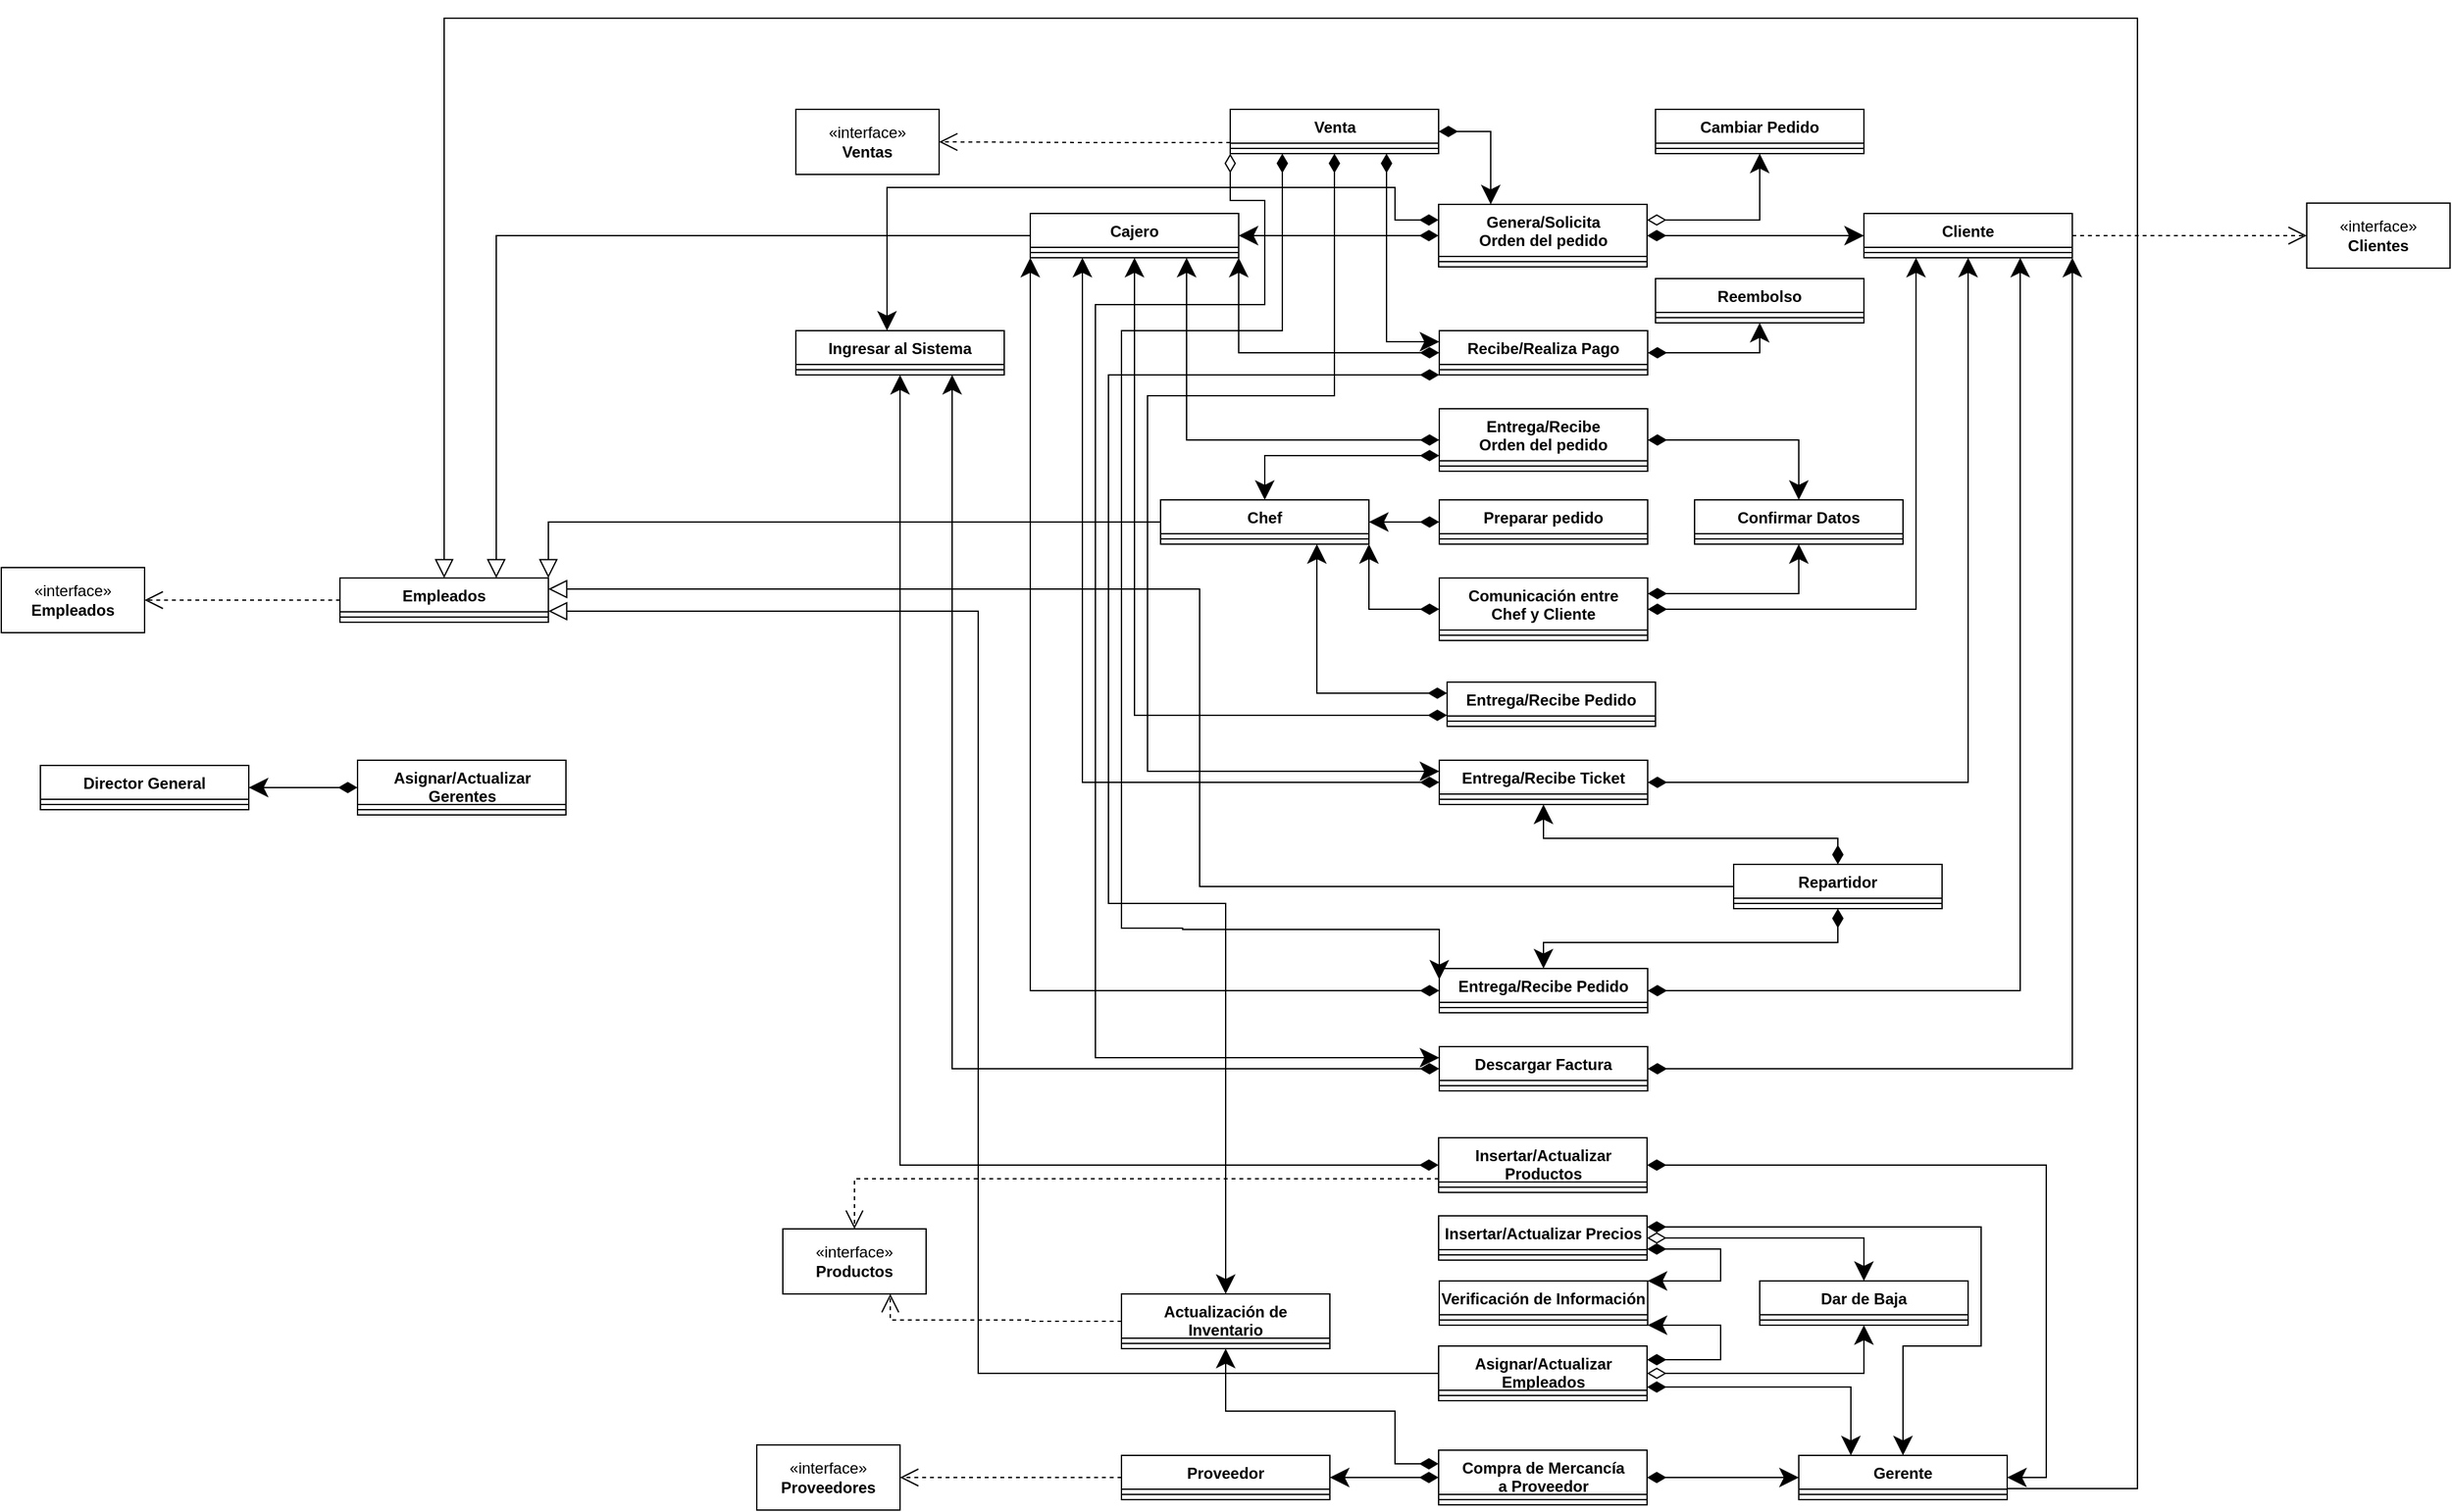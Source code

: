 <mxfile version="23.1.5" type="device">
  <diagram name="Página-1" id="PfWwZK9XXGAbCK31NurD">
    <mxGraphModel dx="2591" dy="2305" grid="1" gridSize="10" guides="1" tooltips="1" connect="1" arrows="1" fold="1" page="1" pageScale="1" pageWidth="827" pageHeight="1169" math="0" shadow="0">
      <root>
        <mxCell id="0" />
        <mxCell id="1" parent="0" />
        <mxCell id="RG0kYGxBwc-abc-6VBha-24" style="edgeStyle=orthogonalEdgeStyle;rounded=0;orthogonalLoop=1;jettySize=auto;html=1;exitX=0;exitY=0.5;exitDx=0;exitDy=0;entryX=0.75;entryY=0;entryDx=0;entryDy=0;endArrow=block;endFill=0;endSize=12;" parent="1" source="FRfssdo3dwxB3OvRQ1Hg-1" target="y7RJuOudr_c_py1oiqPL-2" edge="1">
          <mxGeometry relative="1" as="geometry">
            <mxPoint x="-340" y="360" as="targetPoint" />
            <Array as="points">
              <mxPoint x="-400" y="117" />
            </Array>
          </mxGeometry>
        </mxCell>
        <mxCell id="FRfssdo3dwxB3OvRQ1Hg-1" value="Cajero" style="swimlane;fontStyle=1;align=center;verticalAlign=top;childLayout=stackLayout;horizontal=1;startSize=26;horizontalStack=0;resizeParent=1;resizeParentMax=0;resizeLast=0;collapsible=1;marginBottom=0;whiteSpace=wrap;html=1;" parent="1" vertex="1">
          <mxGeometry x="10" y="100" width="160" height="34" as="geometry" />
        </mxCell>
        <mxCell id="FRfssdo3dwxB3OvRQ1Hg-3" value="" style="line;strokeWidth=1;fillColor=none;align=left;verticalAlign=middle;spacingTop=-1;spacingLeft=3;spacingRight=3;rotatable=0;labelPosition=right;points=[];portConstraint=eastwest;strokeColor=inherit;" parent="FRfssdo3dwxB3OvRQ1Hg-1" vertex="1">
          <mxGeometry y="26" width="160" height="8" as="geometry" />
        </mxCell>
        <mxCell id="RG0kYGxBwc-abc-6VBha-12" style="edgeStyle=orthogonalEdgeStyle;rounded=0;orthogonalLoop=1;jettySize=auto;html=1;exitX=1;exitY=0.5;exitDx=0;exitDy=0;entryX=0;entryY=0.5;entryDx=0;entryDy=0;dashed=1;endArrow=open;endFill=0;endSize=12;" parent="1" source="FRfssdo3dwxB3OvRQ1Hg-5" target="RG0kYGxBwc-abc-6VBha-5" edge="1">
          <mxGeometry relative="1" as="geometry" />
        </mxCell>
        <mxCell id="FRfssdo3dwxB3OvRQ1Hg-5" value="Cliente" style="swimlane;fontStyle=1;align=center;verticalAlign=top;childLayout=stackLayout;horizontal=1;startSize=26;horizontalStack=0;resizeParent=1;resizeParentMax=0;resizeLast=0;collapsible=1;marginBottom=0;whiteSpace=wrap;html=1;" parent="1" vertex="1">
          <mxGeometry x="650" y="100" width="160" height="34" as="geometry" />
        </mxCell>
        <mxCell id="FRfssdo3dwxB3OvRQ1Hg-6" value="" style="line;strokeWidth=1;fillColor=none;align=left;verticalAlign=middle;spacingTop=-1;spacingLeft=3;spacingRight=3;rotatable=0;labelPosition=right;points=[];portConstraint=eastwest;strokeColor=inherit;" parent="FRfssdo3dwxB3OvRQ1Hg-5" vertex="1">
          <mxGeometry y="26" width="160" height="8" as="geometry" />
        </mxCell>
        <mxCell id="FRfssdo3dwxB3OvRQ1Hg-15" style="edgeStyle=orthogonalEdgeStyle;rounded=0;orthogonalLoop=1;jettySize=auto;html=1;exitX=1;exitY=0.5;exitDx=0;exitDy=0;entryX=0;entryY=0.5;entryDx=0;entryDy=0;startArrow=diamondThin;startFill=1;targetPerimeterSpacing=4;sourcePerimeterSpacing=4;endSize=12;startSize=12;" parent="1" source="FRfssdo3dwxB3OvRQ1Hg-7" target="FRfssdo3dwxB3OvRQ1Hg-5" edge="1">
          <mxGeometry relative="1" as="geometry" />
        </mxCell>
        <mxCell id="FRfssdo3dwxB3OvRQ1Hg-16" style="edgeStyle=orthogonalEdgeStyle;rounded=0;orthogonalLoop=1;jettySize=auto;html=1;exitX=0;exitY=0.5;exitDx=0;exitDy=0;entryX=1;entryY=0.5;entryDx=0;entryDy=0;startArrow=diamondThin;startFill=1;endSize=12;startSize=12;" parent="1" source="FRfssdo3dwxB3OvRQ1Hg-7" target="FRfssdo3dwxB3OvRQ1Hg-1" edge="1">
          <mxGeometry relative="1" as="geometry" />
        </mxCell>
        <mxCell id="FRfssdo3dwxB3OvRQ1Hg-22" style="edgeStyle=orthogonalEdgeStyle;rounded=0;orthogonalLoop=1;jettySize=auto;html=1;exitX=1;exitY=0.25;exitDx=0;exitDy=0;entryX=0.5;entryY=1;entryDx=0;entryDy=0;startArrow=diamondThin;startFill=0;endSize=12;startSize=12;targetPerimeterSpacing=4;sourcePerimeterSpacing=4;" parent="1" source="FRfssdo3dwxB3OvRQ1Hg-7" target="FRfssdo3dwxB3OvRQ1Hg-20" edge="1">
          <mxGeometry relative="1" as="geometry" />
        </mxCell>
        <mxCell id="FRfssdo3dwxB3OvRQ1Hg-30" style="edgeStyle=orthogonalEdgeStyle;rounded=0;orthogonalLoop=1;jettySize=auto;html=1;exitX=0;exitY=0.25;exitDx=0;exitDy=0;entryX=0.5;entryY=0;entryDx=0;entryDy=0;startArrow=diamondThin;startFill=1;endSize=12;startSize=12;" parent="1" source="FRfssdo3dwxB3OvRQ1Hg-7" edge="1">
          <mxGeometry relative="1" as="geometry">
            <mxPoint x="-100" y="190" as="targetPoint" />
            <Array as="points">
              <mxPoint x="290" y="105" />
              <mxPoint x="290" y="80" />
              <mxPoint x="-100" y="80" />
            </Array>
          </mxGeometry>
        </mxCell>
        <mxCell id="FRfssdo3dwxB3OvRQ1Hg-7" value="Genera/Solicita&lt;br&gt;Orden del pedido" style="swimlane;fontStyle=1;align=center;verticalAlign=top;childLayout=stackLayout;horizontal=1;startSize=40;horizontalStack=0;resizeParent=1;resizeParentMax=0;resizeLast=0;collapsible=1;marginBottom=0;whiteSpace=wrap;html=1;" parent="1" vertex="1">
          <mxGeometry x="323.5" y="93" width="160" height="48" as="geometry" />
        </mxCell>
        <mxCell id="FRfssdo3dwxB3OvRQ1Hg-9" value="" style="line;strokeWidth=1;fillColor=none;align=left;verticalAlign=middle;spacingTop=-1;spacingLeft=3;spacingRight=3;rotatable=0;labelPosition=right;points=[];portConstraint=eastwest;strokeColor=inherit;" parent="FRfssdo3dwxB3OvRQ1Hg-7" vertex="1">
          <mxGeometry y="40" width="160" height="8" as="geometry" />
        </mxCell>
        <mxCell id="FRfssdo3dwxB3OvRQ1Hg-11" value="Ingresar al Sistema" style="swimlane;fontStyle=1;align=center;verticalAlign=top;childLayout=stackLayout;horizontal=1;startSize=26;horizontalStack=0;resizeParent=1;resizeParentMax=0;resizeLast=0;collapsible=1;marginBottom=0;whiteSpace=wrap;html=1;" parent="1" vertex="1">
          <mxGeometry x="-170" y="190" width="160" height="34" as="geometry" />
        </mxCell>
        <mxCell id="FRfssdo3dwxB3OvRQ1Hg-13" value="" style="line;strokeWidth=1;fillColor=none;align=left;verticalAlign=middle;spacingTop=-1;spacingLeft=3;spacingRight=3;rotatable=0;labelPosition=right;points=[];portConstraint=eastwest;strokeColor=inherit;" parent="FRfssdo3dwxB3OvRQ1Hg-11" vertex="1">
          <mxGeometry y="26" width="160" height="8" as="geometry" />
        </mxCell>
        <mxCell id="FRfssdo3dwxB3OvRQ1Hg-20" value="Cambiar Pedido" style="swimlane;fontStyle=1;align=center;verticalAlign=top;childLayout=stackLayout;horizontal=1;startSize=26;horizontalStack=0;resizeParent=1;resizeParentMax=0;resizeLast=0;collapsible=1;marginBottom=0;whiteSpace=wrap;html=1;" parent="1" vertex="1">
          <mxGeometry x="490" y="20" width="160" height="34" as="geometry" />
        </mxCell>
        <mxCell id="FRfssdo3dwxB3OvRQ1Hg-21" value="" style="line;strokeWidth=1;fillColor=none;align=left;verticalAlign=middle;spacingTop=-1;spacingLeft=3;spacingRight=3;rotatable=0;labelPosition=right;points=[];portConstraint=eastwest;strokeColor=inherit;" parent="FRfssdo3dwxB3OvRQ1Hg-20" vertex="1">
          <mxGeometry y="26" width="160" height="8" as="geometry" />
        </mxCell>
        <mxCell id="FRfssdo3dwxB3OvRQ1Hg-28" style="edgeStyle=orthogonalEdgeStyle;rounded=0;orthogonalLoop=1;jettySize=auto;html=1;exitX=1;exitY=0.5;exitDx=0;exitDy=0;entryX=0.5;entryY=1;entryDx=0;entryDy=0;startArrow=diamondThin;startFill=1;endSize=12;startSize=12;" parent="1" source="FRfssdo3dwxB3OvRQ1Hg-23" target="FRfssdo3dwxB3OvRQ1Hg-26" edge="1">
          <mxGeometry relative="1" as="geometry">
            <Array as="points">
              <mxPoint x="570" y="207" />
            </Array>
          </mxGeometry>
        </mxCell>
        <mxCell id="FRfssdo3dwxB3OvRQ1Hg-31" style="edgeStyle=orthogonalEdgeStyle;rounded=0;orthogonalLoop=1;jettySize=auto;html=1;exitX=0;exitY=0.5;exitDx=0;exitDy=0;entryX=1;entryY=1;entryDx=0;entryDy=0;startArrow=diamondThin;startFill=1;endSize=12;startSize=12;" parent="1" source="FRfssdo3dwxB3OvRQ1Hg-23" target="FRfssdo3dwxB3OvRQ1Hg-1" edge="1">
          <mxGeometry relative="1" as="geometry" />
        </mxCell>
        <mxCell id="FRfssdo3dwxB3OvRQ1Hg-117" style="edgeStyle=orthogonalEdgeStyle;rounded=0;orthogonalLoop=1;jettySize=auto;html=1;exitX=0;exitY=1;exitDx=0;exitDy=0;entryX=0.5;entryY=0;entryDx=0;entryDy=0;startArrow=diamondThin;startFill=1;endSize=12;startSize=12;" parent="1" source="FRfssdo3dwxB3OvRQ1Hg-23" target="FRfssdo3dwxB3OvRQ1Hg-114" edge="1">
          <mxGeometry relative="1" as="geometry">
            <Array as="points">
              <mxPoint x="70" y="224" />
              <mxPoint x="70" y="630" />
              <mxPoint x="160" y="630" />
            </Array>
          </mxGeometry>
        </mxCell>
        <mxCell id="FRfssdo3dwxB3OvRQ1Hg-23" value="Recibe/Realiza Pago" style="swimlane;fontStyle=1;align=center;verticalAlign=top;childLayout=stackLayout;horizontal=1;startSize=26;horizontalStack=0;resizeParent=1;resizeParentMax=0;resizeLast=0;collapsible=1;marginBottom=0;whiteSpace=wrap;html=1;" parent="1" vertex="1">
          <mxGeometry x="324" y="190" width="160" height="34" as="geometry" />
        </mxCell>
        <mxCell id="FRfssdo3dwxB3OvRQ1Hg-24" value="" style="line;strokeWidth=1;fillColor=none;align=left;verticalAlign=middle;spacingTop=-1;spacingLeft=3;spacingRight=3;rotatable=0;labelPosition=right;points=[];portConstraint=eastwest;strokeColor=inherit;" parent="FRfssdo3dwxB3OvRQ1Hg-23" vertex="1">
          <mxGeometry y="26" width="160" height="8" as="geometry" />
        </mxCell>
        <mxCell id="FRfssdo3dwxB3OvRQ1Hg-26" value="Reembolso" style="swimlane;fontStyle=1;align=center;verticalAlign=top;childLayout=stackLayout;horizontal=1;startSize=26;horizontalStack=0;resizeParent=1;resizeParentMax=0;resizeLast=0;collapsible=1;marginBottom=0;whiteSpace=wrap;html=1;" parent="1" vertex="1">
          <mxGeometry x="490" y="150" width="160" height="34" as="geometry" />
        </mxCell>
        <mxCell id="FRfssdo3dwxB3OvRQ1Hg-27" value="" style="line;strokeWidth=1;fillColor=none;align=left;verticalAlign=middle;spacingTop=-1;spacingLeft=3;spacingRight=3;rotatable=0;labelPosition=right;points=[];portConstraint=eastwest;strokeColor=inherit;" parent="FRfssdo3dwxB3OvRQ1Hg-26" vertex="1">
          <mxGeometry y="26" width="160" height="8" as="geometry" />
        </mxCell>
        <mxCell id="FRfssdo3dwxB3OvRQ1Hg-35" style="edgeStyle=orthogonalEdgeStyle;rounded=0;orthogonalLoop=1;jettySize=auto;html=1;exitX=0;exitY=0.5;exitDx=0;exitDy=0;entryX=0.25;entryY=1;entryDx=0;entryDy=0;startArrow=diamondThin;startFill=1;endSize=12;startSize=12;" parent="1" source="FRfssdo3dwxB3OvRQ1Hg-32" target="FRfssdo3dwxB3OvRQ1Hg-1" edge="1">
          <mxGeometry relative="1" as="geometry" />
        </mxCell>
        <mxCell id="FRfssdo3dwxB3OvRQ1Hg-36" style="edgeStyle=orthogonalEdgeStyle;rounded=0;orthogonalLoop=1;jettySize=auto;html=1;exitX=1;exitY=0.5;exitDx=0;exitDy=0;startArrow=diamondThin;startFill=1;endSize=12;startSize=12;entryX=0.5;entryY=1;entryDx=0;entryDy=0;" parent="1" source="FRfssdo3dwxB3OvRQ1Hg-32" target="FRfssdo3dwxB3OvRQ1Hg-5" edge="1">
          <mxGeometry relative="1" as="geometry">
            <mxPoint x="730" y="190" as="targetPoint" />
            <Array as="points">
              <mxPoint x="730" y="537" />
            </Array>
          </mxGeometry>
        </mxCell>
        <mxCell id="FRfssdo3dwxB3OvRQ1Hg-32" value="Entrega/Recibe Ticket" style="swimlane;fontStyle=1;align=center;verticalAlign=top;childLayout=stackLayout;horizontal=1;startSize=26;horizontalStack=0;resizeParent=1;resizeParentMax=0;resizeLast=0;collapsible=1;marginBottom=0;whiteSpace=wrap;html=1;" parent="1" vertex="1">
          <mxGeometry x="324" y="520" width="160" height="34" as="geometry" />
        </mxCell>
        <mxCell id="FRfssdo3dwxB3OvRQ1Hg-33" value="" style="line;strokeWidth=1;fillColor=none;align=left;verticalAlign=middle;spacingTop=-1;spacingLeft=3;spacingRight=3;rotatable=0;labelPosition=right;points=[];portConstraint=eastwest;strokeColor=inherit;" parent="FRfssdo3dwxB3OvRQ1Hg-32" vertex="1">
          <mxGeometry y="26" width="160" height="8" as="geometry" />
        </mxCell>
        <mxCell id="FRfssdo3dwxB3OvRQ1Hg-67" style="edgeStyle=orthogonalEdgeStyle;rounded=0;orthogonalLoop=1;jettySize=auto;html=1;exitX=0.5;exitY=0;exitDx=0;exitDy=0;entryX=0.5;entryY=1;entryDx=0;entryDy=0;startArrow=diamondThin;startFill=1;endSize=12;startSize=12;" parent="1" source="FRfssdo3dwxB3OvRQ1Hg-37" target="FRfssdo3dwxB3OvRQ1Hg-32" edge="1">
          <mxGeometry relative="1" as="geometry">
            <Array as="points">
              <mxPoint x="630" y="580" />
              <mxPoint x="404" y="580" />
            </Array>
          </mxGeometry>
        </mxCell>
        <mxCell id="FRfssdo3dwxB3OvRQ1Hg-68" style="edgeStyle=orthogonalEdgeStyle;rounded=0;orthogonalLoop=1;jettySize=auto;html=1;exitX=0.5;exitY=1;exitDx=0;exitDy=0;entryX=0.5;entryY=0;entryDx=0;entryDy=0;startArrow=diamondThin;startFill=1;endSize=12;startSize=12;" parent="1" source="FRfssdo3dwxB3OvRQ1Hg-37" target="FRfssdo3dwxB3OvRQ1Hg-42" edge="1">
          <mxGeometry relative="1" as="geometry">
            <Array as="points">
              <mxPoint x="630" y="660" />
              <mxPoint x="404" y="660" />
            </Array>
          </mxGeometry>
        </mxCell>
        <mxCell id="RG0kYGxBwc-abc-6VBha-29" style="edgeStyle=orthogonalEdgeStyle;rounded=0;orthogonalLoop=1;jettySize=auto;html=1;exitX=0;exitY=0.5;exitDx=0;exitDy=0;entryX=1;entryY=0.25;entryDx=0;entryDy=0;endArrow=block;endFill=0;endSize=12;" parent="1" source="FRfssdo3dwxB3OvRQ1Hg-37" target="y7RJuOudr_c_py1oiqPL-2" edge="1">
          <mxGeometry relative="1" as="geometry">
            <Array as="points">
              <mxPoint x="140" y="617" />
              <mxPoint x="140" y="389" />
            </Array>
            <mxPoint x="-340" y="385" as="targetPoint" />
          </mxGeometry>
        </mxCell>
        <mxCell id="FRfssdo3dwxB3OvRQ1Hg-37" value="Repartidor" style="swimlane;fontStyle=1;align=center;verticalAlign=top;childLayout=stackLayout;horizontal=1;startSize=26;horizontalStack=0;resizeParent=1;resizeParentMax=0;resizeLast=0;collapsible=1;marginBottom=0;whiteSpace=wrap;html=1;" parent="1" vertex="1">
          <mxGeometry x="550" y="600" width="160" height="34" as="geometry" />
        </mxCell>
        <mxCell id="FRfssdo3dwxB3OvRQ1Hg-38" value="" style="line;strokeWidth=1;fillColor=none;align=left;verticalAlign=middle;spacingTop=-1;spacingLeft=3;spacingRight=3;rotatable=0;labelPosition=right;points=[];portConstraint=eastwest;strokeColor=inherit;" parent="FRfssdo3dwxB3OvRQ1Hg-37" vertex="1">
          <mxGeometry y="26" width="160" height="8" as="geometry" />
        </mxCell>
        <mxCell id="FRfssdo3dwxB3OvRQ1Hg-66" style="edgeStyle=orthogonalEdgeStyle;rounded=0;orthogonalLoop=1;jettySize=auto;html=1;exitX=0;exitY=0.5;exitDx=0;exitDy=0;entryX=0;entryY=1;entryDx=0;entryDy=0;startArrow=diamondThin;startFill=1;endSize=12;startSize=12;" parent="1" source="FRfssdo3dwxB3OvRQ1Hg-42" target="FRfssdo3dwxB3OvRQ1Hg-1" edge="1">
          <mxGeometry relative="1" as="geometry" />
        </mxCell>
        <mxCell id="FRfssdo3dwxB3OvRQ1Hg-69" style="edgeStyle=orthogonalEdgeStyle;rounded=0;orthogonalLoop=1;jettySize=auto;html=1;exitX=1;exitY=0.5;exitDx=0;exitDy=0;entryX=0.75;entryY=1;entryDx=0;entryDy=0;startArrow=diamondThin;startFill=1;endSize=12;startSize=12;" parent="1" source="FRfssdo3dwxB3OvRQ1Hg-42" target="FRfssdo3dwxB3OvRQ1Hg-5" edge="1">
          <mxGeometry relative="1" as="geometry" />
        </mxCell>
        <mxCell id="FRfssdo3dwxB3OvRQ1Hg-42" value="Entrega/Recibe Pedido" style="swimlane;fontStyle=1;align=center;verticalAlign=top;childLayout=stackLayout;horizontal=1;startSize=26;horizontalStack=0;resizeParent=1;resizeParentMax=0;resizeLast=0;collapsible=1;marginBottom=0;whiteSpace=wrap;html=1;" parent="1" vertex="1">
          <mxGeometry x="324" y="680" width="160" height="34" as="geometry" />
        </mxCell>
        <mxCell id="FRfssdo3dwxB3OvRQ1Hg-43" value="" style="line;strokeWidth=1;fillColor=none;align=left;verticalAlign=middle;spacingTop=-1;spacingLeft=3;spacingRight=3;rotatable=0;labelPosition=right;points=[];portConstraint=eastwest;strokeColor=inherit;" parent="FRfssdo3dwxB3OvRQ1Hg-42" vertex="1">
          <mxGeometry y="26" width="160" height="8" as="geometry" />
        </mxCell>
        <mxCell id="FRfssdo3dwxB3OvRQ1Hg-46" style="edgeStyle=orthogonalEdgeStyle;rounded=0;orthogonalLoop=1;jettySize=auto;html=1;exitX=0;exitY=0.5;exitDx=0;exitDy=0;entryX=0.75;entryY=1;entryDx=0;entryDy=0;endSize=12;startSize=12;startArrow=diamondThin;startFill=1;" parent="1" source="FRfssdo3dwxB3OvRQ1Hg-44" target="FRfssdo3dwxB3OvRQ1Hg-1" edge="1">
          <mxGeometry relative="1" as="geometry" />
        </mxCell>
        <mxCell id="FRfssdo3dwxB3OvRQ1Hg-49" style="edgeStyle=orthogonalEdgeStyle;rounded=0;orthogonalLoop=1;jettySize=auto;html=1;exitX=0;exitY=0.75;exitDx=0;exitDy=0;entryX=0.5;entryY=0;entryDx=0;entryDy=0;startArrow=diamondThin;startFill=1;endSize=12;startSize=12;" parent="1" source="FRfssdo3dwxB3OvRQ1Hg-44" target="FRfssdo3dwxB3OvRQ1Hg-47" edge="1">
          <mxGeometry relative="1" as="geometry">
            <Array as="points">
              <mxPoint x="190" y="286" />
            </Array>
          </mxGeometry>
        </mxCell>
        <mxCell id="FRfssdo3dwxB3OvRQ1Hg-61" style="edgeStyle=orthogonalEdgeStyle;rounded=0;orthogonalLoop=1;jettySize=auto;html=1;exitX=1;exitY=0.5;exitDx=0;exitDy=0;entryX=0.5;entryY=0;entryDx=0;entryDy=0;startArrow=diamondThin;startFill=1;endSize=12;startSize=12;" parent="1" source="FRfssdo3dwxB3OvRQ1Hg-44" target="FRfssdo3dwxB3OvRQ1Hg-58" edge="1">
          <mxGeometry relative="1" as="geometry" />
        </mxCell>
        <mxCell id="FRfssdo3dwxB3OvRQ1Hg-44" value="Entrega/Recibe&lt;br&gt;Orden del pedido" style="swimlane;fontStyle=1;align=center;verticalAlign=top;childLayout=stackLayout;horizontal=1;startSize=40;horizontalStack=0;resizeParent=1;resizeParentMax=0;resizeLast=0;collapsible=1;marginBottom=0;whiteSpace=wrap;html=1;" parent="1" vertex="1">
          <mxGeometry x="324" y="250" width="160" height="48" as="geometry" />
        </mxCell>
        <mxCell id="FRfssdo3dwxB3OvRQ1Hg-45" value="" style="line;strokeWidth=1;fillColor=none;align=left;verticalAlign=middle;spacingTop=-1;spacingLeft=3;spacingRight=3;rotatable=0;labelPosition=right;points=[];portConstraint=eastwest;strokeColor=inherit;" parent="FRfssdo3dwxB3OvRQ1Hg-44" vertex="1">
          <mxGeometry y="40" width="160" height="8" as="geometry" />
        </mxCell>
        <mxCell id="RG0kYGxBwc-abc-6VBha-28" style="edgeStyle=orthogonalEdgeStyle;rounded=0;orthogonalLoop=1;jettySize=auto;html=1;exitX=0;exitY=0.5;exitDx=0;exitDy=0;entryX=1;entryY=0;entryDx=0;entryDy=0;endSize=12;endArrow=block;endFill=0;" parent="1" source="FRfssdo3dwxB3OvRQ1Hg-47" target="y7RJuOudr_c_py1oiqPL-2" edge="1">
          <mxGeometry relative="1" as="geometry">
            <mxPoint x="-340" y="372.5" as="targetPoint" />
          </mxGeometry>
        </mxCell>
        <mxCell id="FRfssdo3dwxB3OvRQ1Hg-47" value="Chef" style="swimlane;fontStyle=1;align=center;verticalAlign=top;childLayout=stackLayout;horizontal=1;startSize=26;horizontalStack=0;resizeParent=1;resizeParentMax=0;resizeLast=0;collapsible=1;marginBottom=0;whiteSpace=wrap;html=1;" parent="1" vertex="1">
          <mxGeometry x="110" y="320" width="160" height="34" as="geometry" />
        </mxCell>
        <mxCell id="FRfssdo3dwxB3OvRQ1Hg-48" value="" style="line;strokeWidth=1;fillColor=none;align=left;verticalAlign=middle;spacingTop=-1;spacingLeft=3;spacingRight=3;rotatable=0;labelPosition=right;points=[];portConstraint=eastwest;strokeColor=inherit;" parent="FRfssdo3dwxB3OvRQ1Hg-47" vertex="1">
          <mxGeometry y="26" width="160" height="8" as="geometry" />
        </mxCell>
        <mxCell id="FRfssdo3dwxB3OvRQ1Hg-53" style="edgeStyle=orthogonalEdgeStyle;rounded=0;orthogonalLoop=1;jettySize=auto;html=1;exitX=0;exitY=0.5;exitDx=0;exitDy=0;entryX=1;entryY=0.5;entryDx=0;entryDy=0;startArrow=diamondThin;startFill=1;endSize=12;startSize=12;" parent="1" source="FRfssdo3dwxB3OvRQ1Hg-50" target="FRfssdo3dwxB3OvRQ1Hg-47" edge="1">
          <mxGeometry relative="1" as="geometry" />
        </mxCell>
        <mxCell id="FRfssdo3dwxB3OvRQ1Hg-50" value="Preparar pedido" style="swimlane;fontStyle=1;align=center;verticalAlign=top;childLayout=stackLayout;horizontal=1;startSize=26;horizontalStack=0;resizeParent=1;resizeParentMax=0;resizeLast=0;collapsible=1;marginBottom=0;whiteSpace=wrap;html=1;" parent="1" vertex="1">
          <mxGeometry x="324" y="320" width="160" height="34" as="geometry" />
        </mxCell>
        <mxCell id="FRfssdo3dwxB3OvRQ1Hg-51" value="" style="line;strokeWidth=1;fillColor=none;align=left;verticalAlign=middle;spacingTop=-1;spacingLeft=3;spacingRight=3;rotatable=0;labelPosition=right;points=[];portConstraint=eastwest;strokeColor=inherit;" parent="FRfssdo3dwxB3OvRQ1Hg-50" vertex="1">
          <mxGeometry y="26" width="160" height="8" as="geometry" />
        </mxCell>
        <mxCell id="FRfssdo3dwxB3OvRQ1Hg-56" style="edgeStyle=orthogonalEdgeStyle;rounded=0;orthogonalLoop=1;jettySize=auto;html=1;exitX=0;exitY=0.5;exitDx=0;exitDy=0;entryX=1;entryY=1;entryDx=0;entryDy=0;endSize=12;startSize=12;startArrow=diamondThin;startFill=1;" parent="1" source="FRfssdo3dwxB3OvRQ1Hg-54" target="FRfssdo3dwxB3OvRQ1Hg-47" edge="1">
          <mxGeometry relative="1" as="geometry" />
        </mxCell>
        <mxCell id="FRfssdo3dwxB3OvRQ1Hg-57" style="edgeStyle=orthogonalEdgeStyle;rounded=0;orthogonalLoop=1;jettySize=auto;html=1;exitX=1;exitY=0.5;exitDx=0;exitDy=0;entryX=0.25;entryY=1;entryDx=0;entryDy=0;endSize=12;startSize=12;startArrow=diamondThin;startFill=1;" parent="1" source="FRfssdo3dwxB3OvRQ1Hg-54" target="FRfssdo3dwxB3OvRQ1Hg-5" edge="1">
          <mxGeometry relative="1" as="geometry" />
        </mxCell>
        <mxCell id="FRfssdo3dwxB3OvRQ1Hg-60" style="edgeStyle=orthogonalEdgeStyle;rounded=0;orthogonalLoop=1;jettySize=auto;html=1;exitX=1;exitY=0.25;exitDx=0;exitDy=0;entryX=0.5;entryY=1;entryDx=0;entryDy=0;startArrow=diamondThin;startFill=1;endSize=12;startSize=12;" parent="1" source="FRfssdo3dwxB3OvRQ1Hg-54" target="FRfssdo3dwxB3OvRQ1Hg-58" edge="1">
          <mxGeometry relative="1" as="geometry" />
        </mxCell>
        <mxCell id="FRfssdo3dwxB3OvRQ1Hg-54" value="Comunicación entre&lt;br&gt;Chef y Cliente" style="swimlane;fontStyle=1;align=center;verticalAlign=top;childLayout=stackLayout;horizontal=1;startSize=40;horizontalStack=0;resizeParent=1;resizeParentMax=0;resizeLast=0;collapsible=1;marginBottom=0;whiteSpace=wrap;html=1;" parent="1" vertex="1">
          <mxGeometry x="324" y="380" width="160" height="48" as="geometry" />
        </mxCell>
        <mxCell id="FRfssdo3dwxB3OvRQ1Hg-55" value="" style="line;strokeWidth=1;fillColor=none;align=left;verticalAlign=middle;spacingTop=-1;spacingLeft=3;spacingRight=3;rotatable=0;labelPosition=right;points=[];portConstraint=eastwest;strokeColor=inherit;" parent="FRfssdo3dwxB3OvRQ1Hg-54" vertex="1">
          <mxGeometry y="40" width="160" height="8" as="geometry" />
        </mxCell>
        <mxCell id="FRfssdo3dwxB3OvRQ1Hg-58" value="Confirmar Datos" style="swimlane;fontStyle=1;align=center;verticalAlign=top;childLayout=stackLayout;horizontal=1;startSize=26;horizontalStack=0;resizeParent=1;resizeParentMax=0;resizeLast=0;collapsible=1;marginBottom=0;whiteSpace=wrap;html=1;" parent="1" vertex="1">
          <mxGeometry x="520" y="320" width="160" height="34" as="geometry" />
        </mxCell>
        <mxCell id="FRfssdo3dwxB3OvRQ1Hg-59" value="" style="line;strokeWidth=1;fillColor=none;align=left;verticalAlign=middle;spacingTop=-1;spacingLeft=3;spacingRight=3;rotatable=0;labelPosition=right;points=[];portConstraint=eastwest;strokeColor=inherit;" parent="FRfssdo3dwxB3OvRQ1Hg-58" vertex="1">
          <mxGeometry y="26" width="160" height="8" as="geometry" />
        </mxCell>
        <mxCell id="FRfssdo3dwxB3OvRQ1Hg-64" style="edgeStyle=orthogonalEdgeStyle;rounded=0;orthogonalLoop=1;jettySize=auto;html=1;exitX=0;exitY=0.25;exitDx=0;exitDy=0;entryX=0.75;entryY=1;entryDx=0;entryDy=0;endSize=12;startSize=12;startArrow=diamondThin;startFill=1;" parent="1" source="FRfssdo3dwxB3OvRQ1Hg-62" target="FRfssdo3dwxB3OvRQ1Hg-47" edge="1">
          <mxGeometry relative="1" as="geometry" />
        </mxCell>
        <mxCell id="FRfssdo3dwxB3OvRQ1Hg-65" style="edgeStyle=orthogonalEdgeStyle;rounded=0;orthogonalLoop=1;jettySize=auto;html=1;exitX=0;exitY=0.75;exitDx=0;exitDy=0;entryX=0.5;entryY=1;entryDx=0;entryDy=0;startArrow=diamondThin;startFill=1;endSize=12;startSize=12;" parent="1" source="FRfssdo3dwxB3OvRQ1Hg-62" target="FRfssdo3dwxB3OvRQ1Hg-1" edge="1">
          <mxGeometry relative="1" as="geometry" />
        </mxCell>
        <mxCell id="FRfssdo3dwxB3OvRQ1Hg-62" value="Entrega/Recibe Pedido" style="swimlane;fontStyle=1;align=center;verticalAlign=top;childLayout=stackLayout;horizontal=1;startSize=26;horizontalStack=0;resizeParent=1;resizeParentMax=0;resizeLast=0;collapsible=1;marginBottom=0;whiteSpace=wrap;html=1;" parent="1" vertex="1">
          <mxGeometry x="330" y="460" width="160" height="34" as="geometry" />
        </mxCell>
        <mxCell id="FRfssdo3dwxB3OvRQ1Hg-63" value="" style="line;strokeWidth=1;fillColor=none;align=left;verticalAlign=middle;spacingTop=-1;spacingLeft=3;spacingRight=3;rotatable=0;labelPosition=right;points=[];portConstraint=eastwest;strokeColor=inherit;" parent="FRfssdo3dwxB3OvRQ1Hg-62" vertex="1">
          <mxGeometry y="26" width="160" height="8" as="geometry" />
        </mxCell>
        <mxCell id="FRfssdo3dwxB3OvRQ1Hg-74" style="edgeStyle=orthogonalEdgeStyle;rounded=0;orthogonalLoop=1;jettySize=auto;html=1;exitX=0;exitY=0.5;exitDx=0;exitDy=0;entryX=1;entryY=0.5;entryDx=0;entryDy=0;startArrow=diamondThin;startFill=1;endSize=12;startSize=12;" parent="1" source="FRfssdo3dwxB3OvRQ1Hg-70" target="FRfssdo3dwxB3OvRQ1Hg-72" edge="1">
          <mxGeometry relative="1" as="geometry" />
        </mxCell>
        <mxCell id="FRfssdo3dwxB3OvRQ1Hg-70" value="Asignar/Actualizar Gerentes" style="swimlane;fontStyle=1;align=center;verticalAlign=top;childLayout=stackLayout;horizontal=1;startSize=34;horizontalStack=0;resizeParent=1;resizeParentMax=0;resizeLast=0;collapsible=1;marginBottom=0;whiteSpace=wrap;html=1;" parent="1" vertex="1">
          <mxGeometry x="-506.5" y="520" width="160" height="42" as="geometry" />
        </mxCell>
        <mxCell id="FRfssdo3dwxB3OvRQ1Hg-71" value="" style="line;strokeWidth=1;fillColor=none;align=left;verticalAlign=middle;spacingTop=-1;spacingLeft=3;spacingRight=3;rotatable=0;labelPosition=right;points=[];portConstraint=eastwest;strokeColor=inherit;" parent="FRfssdo3dwxB3OvRQ1Hg-70" vertex="1">
          <mxGeometry y="34" width="160" height="8" as="geometry" />
        </mxCell>
        <mxCell id="FRfssdo3dwxB3OvRQ1Hg-72" value="Director General" style="swimlane;fontStyle=1;align=center;verticalAlign=top;childLayout=stackLayout;horizontal=1;startSize=26;horizontalStack=0;resizeParent=1;resizeParentMax=0;resizeLast=0;collapsible=1;marginBottom=0;whiteSpace=wrap;html=1;" parent="1" vertex="1">
          <mxGeometry x="-750" y="524" width="160" height="34" as="geometry" />
        </mxCell>
        <mxCell id="FRfssdo3dwxB3OvRQ1Hg-73" value="" style="line;strokeWidth=1;fillColor=none;align=left;verticalAlign=middle;spacingTop=-1;spacingLeft=3;spacingRight=3;rotatable=0;labelPosition=right;points=[];portConstraint=eastwest;strokeColor=inherit;" parent="FRfssdo3dwxB3OvRQ1Hg-72" vertex="1">
          <mxGeometry y="26" width="160" height="8" as="geometry" />
        </mxCell>
        <mxCell id="FRfssdo3dwxB3OvRQ1Hg-106" style="edgeStyle=orthogonalEdgeStyle;rounded=0;orthogonalLoop=1;jettySize=auto;html=1;exitX=1;exitY=0.5;exitDx=0;exitDy=0;entryX=1;entryY=0.5;entryDx=0;entryDy=0;startArrow=diamondThin;startFill=1;endSize=12;startSize=12;" parent="1" source="FRfssdo3dwxB3OvRQ1Hg-75" target="FRfssdo3dwxB3OvRQ1Hg-98" edge="1">
          <mxGeometry relative="1" as="geometry" />
        </mxCell>
        <mxCell id="FRfssdo3dwxB3OvRQ1Hg-107" style="edgeStyle=orthogonalEdgeStyle;rounded=0;orthogonalLoop=1;jettySize=auto;html=1;exitX=0;exitY=0.5;exitDx=0;exitDy=0;entryX=0.5;entryY=1;entryDx=0;entryDy=0;startArrow=diamondThin;startFill=1;endSize=12;startSize=12;" parent="1" source="FRfssdo3dwxB3OvRQ1Hg-75" target="FRfssdo3dwxB3OvRQ1Hg-11" edge="1">
          <mxGeometry relative="1" as="geometry" />
        </mxCell>
        <mxCell id="RG0kYGxBwc-abc-6VBha-23" style="edgeStyle=orthogonalEdgeStyle;rounded=0;orthogonalLoop=1;jettySize=auto;html=1;exitX=0;exitY=0.75;exitDx=0;exitDy=0;entryX=0.5;entryY=0;entryDx=0;entryDy=0;startArrow=none;startFill=0;endArrow=open;endFill=0;dashed=1;endSize=12;" parent="1" source="FRfssdo3dwxB3OvRQ1Hg-75" target="RG0kYGxBwc-abc-6VBha-4" edge="1">
          <mxGeometry relative="1" as="geometry" />
        </mxCell>
        <mxCell id="FRfssdo3dwxB3OvRQ1Hg-75" value="Insertar/Actualizar Productos" style="swimlane;fontStyle=1;align=center;verticalAlign=top;childLayout=stackLayout;horizontal=1;startSize=34;horizontalStack=0;resizeParent=1;resizeParentMax=0;resizeLast=0;collapsible=1;marginBottom=0;whiteSpace=wrap;html=1;" parent="1" vertex="1">
          <mxGeometry x="323.5" y="810" width="160" height="42" as="geometry" />
        </mxCell>
        <mxCell id="FRfssdo3dwxB3OvRQ1Hg-76" value="" style="line;strokeWidth=1;fillColor=none;align=left;verticalAlign=middle;spacingTop=-1;spacingLeft=3;spacingRight=3;rotatable=0;labelPosition=right;points=[];portConstraint=eastwest;strokeColor=inherit;" parent="FRfssdo3dwxB3OvRQ1Hg-75" vertex="1">
          <mxGeometry y="34" width="160" height="8" as="geometry" />
        </mxCell>
        <mxCell id="FRfssdo3dwxB3OvRQ1Hg-93" style="edgeStyle=orthogonalEdgeStyle;rounded=0;orthogonalLoop=1;jettySize=auto;html=1;exitX=1;exitY=0.5;exitDx=0;exitDy=0;entryX=0.5;entryY=0;entryDx=0;entryDy=0;startArrow=diamondThin;startFill=0;endSize=12;startSize=12;" parent="1" source="FRfssdo3dwxB3OvRQ1Hg-77" target="FRfssdo3dwxB3OvRQ1Hg-90" edge="1">
          <mxGeometry relative="1" as="geometry" />
        </mxCell>
        <mxCell id="FRfssdo3dwxB3OvRQ1Hg-105" style="edgeStyle=orthogonalEdgeStyle;rounded=0;orthogonalLoop=1;jettySize=auto;html=1;exitX=1;exitY=0.25;exitDx=0;exitDy=0;entryX=0.5;entryY=0;entryDx=0;entryDy=0;startArrow=diamondThin;startFill=1;endSize=12;startSize=12;" parent="1" source="FRfssdo3dwxB3OvRQ1Hg-77" target="FRfssdo3dwxB3OvRQ1Hg-98" edge="1">
          <mxGeometry relative="1" as="geometry">
            <Array as="points">
              <mxPoint x="740" y="879" />
              <mxPoint x="740" y="970" />
              <mxPoint x="680" y="970" />
            </Array>
          </mxGeometry>
        </mxCell>
        <mxCell id="FRfssdo3dwxB3OvRQ1Hg-77" value="Insertar/Actualizar Precios" style="swimlane;fontStyle=1;align=center;verticalAlign=top;childLayout=stackLayout;horizontal=1;startSize=26;horizontalStack=0;resizeParent=1;resizeParentMax=0;resizeLast=0;collapsible=1;marginBottom=0;whiteSpace=wrap;html=1;" parent="1" vertex="1">
          <mxGeometry x="323.5" y="870" width="160" height="34" as="geometry" />
        </mxCell>
        <mxCell id="FRfssdo3dwxB3OvRQ1Hg-78" value="" style="line;strokeWidth=1;fillColor=none;align=left;verticalAlign=middle;spacingTop=-1;spacingLeft=3;spacingRight=3;rotatable=0;labelPosition=right;points=[];portConstraint=eastwest;strokeColor=inherit;" parent="FRfssdo3dwxB3OvRQ1Hg-77" vertex="1">
          <mxGeometry y="26" width="160" height="8" as="geometry" />
        </mxCell>
        <mxCell id="FRfssdo3dwxB3OvRQ1Hg-94" style="edgeStyle=orthogonalEdgeStyle;rounded=0;orthogonalLoop=1;jettySize=auto;html=1;exitX=1;exitY=0.5;exitDx=0;exitDy=0;entryX=0.5;entryY=1;entryDx=0;entryDy=0;startArrow=diamondThin;startFill=0;endSize=12;startSize=12;" parent="1" source="FRfssdo3dwxB3OvRQ1Hg-79" target="FRfssdo3dwxB3OvRQ1Hg-90" edge="1">
          <mxGeometry relative="1" as="geometry" />
        </mxCell>
        <mxCell id="FRfssdo3dwxB3OvRQ1Hg-104" style="edgeStyle=orthogonalEdgeStyle;rounded=0;orthogonalLoop=1;jettySize=auto;html=1;exitX=1;exitY=0.75;exitDx=0;exitDy=0;entryX=0.25;entryY=0;entryDx=0;entryDy=0;startArrow=diamondThin;startFill=1;endSize=12;startSize=12;" parent="1" source="FRfssdo3dwxB3OvRQ1Hg-79" target="FRfssdo3dwxB3OvRQ1Hg-98" edge="1">
          <mxGeometry relative="1" as="geometry" />
        </mxCell>
        <mxCell id="RG0kYGxBwc-abc-6VBha-33" style="edgeStyle=orthogonalEdgeStyle;rounded=0;orthogonalLoop=1;jettySize=auto;html=1;exitX=0;exitY=0.5;exitDx=0;exitDy=0;entryX=1;entryY=0.75;entryDx=0;entryDy=0;endArrow=block;endFill=0;endSize=12;" parent="1" source="FRfssdo3dwxB3OvRQ1Hg-79" target="y7RJuOudr_c_py1oiqPL-2" edge="1">
          <mxGeometry relative="1" as="geometry">
            <Array as="points">
              <mxPoint x="-30" y="991" />
              <mxPoint x="-30" y="406" />
            </Array>
            <mxPoint x="-340" y="397.5" as="targetPoint" />
          </mxGeometry>
        </mxCell>
        <mxCell id="FRfssdo3dwxB3OvRQ1Hg-79" value="Asignar/Actualizar Empleados" style="swimlane;fontStyle=1;align=center;verticalAlign=top;childLayout=stackLayout;horizontal=1;startSize=34;horizontalStack=0;resizeParent=1;resizeParentMax=0;resizeLast=0;collapsible=1;marginBottom=0;whiteSpace=wrap;html=1;" parent="1" vertex="1">
          <mxGeometry x="323.5" y="970" width="160" height="42" as="geometry" />
        </mxCell>
        <mxCell id="FRfssdo3dwxB3OvRQ1Hg-80" value="" style="line;strokeWidth=1;fillColor=none;align=left;verticalAlign=middle;spacingTop=-1;spacingLeft=3;spacingRight=3;rotatable=0;labelPosition=right;points=[];portConstraint=eastwest;strokeColor=inherit;" parent="FRfssdo3dwxB3OvRQ1Hg-79" vertex="1">
          <mxGeometry y="34" width="160" height="8" as="geometry" />
        </mxCell>
        <mxCell id="FRfssdo3dwxB3OvRQ1Hg-97" style="edgeStyle=orthogonalEdgeStyle;rounded=0;orthogonalLoop=1;jettySize=auto;html=1;exitX=0;exitY=0.5;exitDx=0;exitDy=0;entryX=1;entryY=0.5;entryDx=0;entryDy=0;startArrow=diamondThin;startFill=1;endSize=12;startSize=12;" parent="1" source="FRfssdo3dwxB3OvRQ1Hg-81" target="FRfssdo3dwxB3OvRQ1Hg-95" edge="1">
          <mxGeometry relative="1" as="geometry" />
        </mxCell>
        <mxCell id="FRfssdo3dwxB3OvRQ1Hg-116" style="edgeStyle=orthogonalEdgeStyle;rounded=0;orthogonalLoop=1;jettySize=auto;html=1;exitX=0;exitY=0.25;exitDx=0;exitDy=0;entryX=0.5;entryY=1;entryDx=0;entryDy=0;startArrow=diamondThin;startFill=1;endSize=12;startSize=12;" parent="1" source="FRfssdo3dwxB3OvRQ1Hg-81" target="FRfssdo3dwxB3OvRQ1Hg-114" edge="1">
          <mxGeometry relative="1" as="geometry">
            <Array as="points">
              <mxPoint x="290" y="1061" />
              <mxPoint x="290" y="1020" />
              <mxPoint x="160" y="1020" />
            </Array>
          </mxGeometry>
        </mxCell>
        <mxCell id="FRfssdo3dwxB3OvRQ1Hg-81" value="Compra de Mercancía&lt;br&gt;a Proveedor" style="swimlane;fontStyle=1;align=center;verticalAlign=top;childLayout=stackLayout;horizontal=1;startSize=34;horizontalStack=0;resizeParent=1;resizeParentMax=0;resizeLast=0;collapsible=1;marginBottom=0;whiteSpace=wrap;html=1;" parent="1" vertex="1">
          <mxGeometry x="323.5" y="1050" width="160" height="42" as="geometry" />
        </mxCell>
        <mxCell id="FRfssdo3dwxB3OvRQ1Hg-82" value="" style="line;strokeWidth=1;fillColor=none;align=left;verticalAlign=middle;spacingTop=-1;spacingLeft=3;spacingRight=3;rotatable=0;labelPosition=right;points=[];portConstraint=eastwest;strokeColor=inherit;" parent="FRfssdo3dwxB3OvRQ1Hg-81" vertex="1">
          <mxGeometry y="34" width="160" height="8" as="geometry" />
        </mxCell>
        <mxCell id="FRfssdo3dwxB3OvRQ1Hg-88" style="edgeStyle=orthogonalEdgeStyle;rounded=0;orthogonalLoop=1;jettySize=auto;html=1;exitX=1;exitY=0;exitDx=0;exitDy=0;entryX=1;entryY=0.75;entryDx=0;entryDy=0;startArrow=classic;startFill=1;endSize=12;startSize=12;endArrow=diamondThin;endFill=1;" parent="1" source="FRfssdo3dwxB3OvRQ1Hg-83" target="FRfssdo3dwxB3OvRQ1Hg-77" edge="1">
          <mxGeometry relative="1" as="geometry">
            <Array as="points">
              <mxPoint x="540" y="920" />
              <mxPoint x="540" y="896" />
            </Array>
          </mxGeometry>
        </mxCell>
        <mxCell id="FRfssdo3dwxB3OvRQ1Hg-89" style="edgeStyle=orthogonalEdgeStyle;rounded=0;orthogonalLoop=1;jettySize=auto;html=1;exitX=1;exitY=1;exitDx=0;exitDy=0;entryX=1;entryY=0.25;entryDx=0;entryDy=0;startArrow=classic;startFill=1;endSize=12;startSize=12;endArrow=diamondThin;endFill=1;" parent="1" source="FRfssdo3dwxB3OvRQ1Hg-83" target="FRfssdo3dwxB3OvRQ1Hg-79" edge="1">
          <mxGeometry relative="1" as="geometry">
            <Array as="points">
              <mxPoint x="540" y="954" />
              <mxPoint x="540" y="981" />
            </Array>
          </mxGeometry>
        </mxCell>
        <mxCell id="FRfssdo3dwxB3OvRQ1Hg-83" value="Verificación de Información" style="swimlane;fontStyle=1;align=center;verticalAlign=top;childLayout=stackLayout;horizontal=1;startSize=26;horizontalStack=0;resizeParent=1;resizeParentMax=0;resizeLast=0;collapsible=1;marginBottom=0;whiteSpace=wrap;html=1;" parent="1" vertex="1">
          <mxGeometry x="324" y="920" width="160" height="34" as="geometry" />
        </mxCell>
        <mxCell id="FRfssdo3dwxB3OvRQ1Hg-84" value="" style="line;strokeWidth=1;fillColor=none;align=left;verticalAlign=middle;spacingTop=-1;spacingLeft=3;spacingRight=3;rotatable=0;labelPosition=right;points=[];portConstraint=eastwest;strokeColor=inherit;" parent="FRfssdo3dwxB3OvRQ1Hg-83" vertex="1">
          <mxGeometry y="26" width="160" height="8" as="geometry" />
        </mxCell>
        <mxCell id="FRfssdo3dwxB3OvRQ1Hg-90" value="Dar de Baja" style="swimlane;fontStyle=1;align=center;verticalAlign=top;childLayout=stackLayout;horizontal=1;startSize=26;horizontalStack=0;resizeParent=1;resizeParentMax=0;resizeLast=0;collapsible=1;marginBottom=0;whiteSpace=wrap;html=1;" parent="1" vertex="1">
          <mxGeometry x="570" y="920" width="160" height="34" as="geometry" />
        </mxCell>
        <mxCell id="FRfssdo3dwxB3OvRQ1Hg-91" value="" style="line;strokeWidth=1;fillColor=none;align=left;verticalAlign=middle;spacingTop=-1;spacingLeft=3;spacingRight=3;rotatable=0;labelPosition=right;points=[];portConstraint=eastwest;strokeColor=inherit;" parent="FRfssdo3dwxB3OvRQ1Hg-90" vertex="1">
          <mxGeometry y="26" width="160" height="8" as="geometry" />
        </mxCell>
        <mxCell id="RG0kYGxBwc-abc-6VBha-31" style="edgeStyle=orthogonalEdgeStyle;rounded=0;orthogonalLoop=1;jettySize=auto;html=1;exitX=0;exitY=0.5;exitDx=0;exitDy=0;entryX=1;entryY=0.5;entryDx=0;entryDy=0;dashed=1;endArrow=open;endFill=0;endSize=12;" parent="1" source="FRfssdo3dwxB3OvRQ1Hg-95" target="RG0kYGxBwc-abc-6VBha-30" edge="1">
          <mxGeometry relative="1" as="geometry" />
        </mxCell>
        <mxCell id="FRfssdo3dwxB3OvRQ1Hg-95" value="Proveedor" style="swimlane;fontStyle=1;align=center;verticalAlign=top;childLayout=stackLayout;horizontal=1;startSize=26;horizontalStack=0;resizeParent=1;resizeParentMax=0;resizeLast=0;collapsible=1;marginBottom=0;whiteSpace=wrap;html=1;" parent="1" vertex="1">
          <mxGeometry x="80" y="1054" width="160" height="34" as="geometry" />
        </mxCell>
        <mxCell id="FRfssdo3dwxB3OvRQ1Hg-96" value="" style="line;strokeWidth=1;fillColor=none;align=left;verticalAlign=middle;spacingTop=-1;spacingLeft=3;spacingRight=3;rotatable=0;labelPosition=right;points=[];portConstraint=eastwest;strokeColor=inherit;" parent="FRfssdo3dwxB3OvRQ1Hg-95" vertex="1">
          <mxGeometry y="26" width="160" height="8" as="geometry" />
        </mxCell>
        <mxCell id="FRfssdo3dwxB3OvRQ1Hg-102" style="edgeStyle=orthogonalEdgeStyle;rounded=0;orthogonalLoop=1;jettySize=auto;html=1;exitX=0;exitY=0.5;exitDx=0;exitDy=0;entryX=1;entryY=0.5;entryDx=0;entryDy=0;startArrow=classic;startFill=1;endSize=12;startSize=12;endArrow=diamondThin;endFill=1;" parent="1" source="FRfssdo3dwxB3OvRQ1Hg-98" target="FRfssdo3dwxB3OvRQ1Hg-81" edge="1">
          <mxGeometry relative="1" as="geometry" />
        </mxCell>
        <mxCell id="RG0kYGxBwc-abc-6VBha-32" style="edgeStyle=orthogonalEdgeStyle;rounded=0;orthogonalLoop=1;jettySize=auto;html=1;exitX=1;exitY=0.75;exitDx=0;exitDy=0;entryX=0.5;entryY=0;entryDx=0;entryDy=0;endArrow=block;endFill=0;endSize=12;" parent="1" source="FRfssdo3dwxB3OvRQ1Hg-98" target="y7RJuOudr_c_py1oiqPL-2" edge="1">
          <mxGeometry relative="1" as="geometry">
            <Array as="points">
              <mxPoint x="860" y="1080" />
              <mxPoint x="860" y="-50" />
              <mxPoint x="-440" y="-50" />
            </Array>
            <mxPoint x="-367.5" y="360" as="targetPoint" />
          </mxGeometry>
        </mxCell>
        <mxCell id="FRfssdo3dwxB3OvRQ1Hg-98" value="Gerente" style="swimlane;fontStyle=1;align=center;verticalAlign=top;childLayout=stackLayout;horizontal=1;startSize=26;horizontalStack=0;resizeParent=1;resizeParentMax=0;resizeLast=0;collapsible=1;marginBottom=0;whiteSpace=wrap;html=1;" parent="1" vertex="1">
          <mxGeometry x="600" y="1054" width="160" height="34" as="geometry" />
        </mxCell>
        <mxCell id="FRfssdo3dwxB3OvRQ1Hg-99" value="" style="line;strokeWidth=1;fillColor=none;align=left;verticalAlign=middle;spacingTop=-1;spacingLeft=3;spacingRight=3;rotatable=0;labelPosition=right;points=[];portConstraint=eastwest;strokeColor=inherit;" parent="FRfssdo3dwxB3OvRQ1Hg-98" vertex="1">
          <mxGeometry y="26" width="160" height="8" as="geometry" />
        </mxCell>
        <mxCell id="FRfssdo3dwxB3OvRQ1Hg-112" style="edgeStyle=orthogonalEdgeStyle;rounded=0;orthogonalLoop=1;jettySize=auto;html=1;exitX=1;exitY=0.5;exitDx=0;exitDy=0;entryX=1;entryY=1;entryDx=0;entryDy=0;startArrow=diamondThin;startFill=1;endSize=12;startSize=12;" parent="1" source="FRfssdo3dwxB3OvRQ1Hg-110" target="FRfssdo3dwxB3OvRQ1Hg-5" edge="1">
          <mxGeometry relative="1" as="geometry" />
        </mxCell>
        <mxCell id="FRfssdo3dwxB3OvRQ1Hg-113" style="edgeStyle=orthogonalEdgeStyle;rounded=0;orthogonalLoop=1;jettySize=auto;html=1;exitX=0;exitY=0.5;exitDx=0;exitDy=0;entryX=0.75;entryY=1;entryDx=0;entryDy=0;startArrow=diamondThin;startFill=1;endSize=12;startSize=12;" parent="1" source="FRfssdo3dwxB3OvRQ1Hg-110" target="FRfssdo3dwxB3OvRQ1Hg-11" edge="1">
          <mxGeometry relative="1" as="geometry" />
        </mxCell>
        <mxCell id="FRfssdo3dwxB3OvRQ1Hg-110" value="Descargar Factura" style="swimlane;fontStyle=1;align=center;verticalAlign=top;childLayout=stackLayout;horizontal=1;startSize=26;horizontalStack=0;resizeParent=1;resizeParentMax=0;resizeLast=0;collapsible=1;marginBottom=0;whiteSpace=wrap;html=1;" parent="1" vertex="1">
          <mxGeometry x="324" y="740" width="160" height="34" as="geometry" />
        </mxCell>
        <mxCell id="FRfssdo3dwxB3OvRQ1Hg-111" value="" style="line;strokeWidth=1;fillColor=none;align=left;verticalAlign=middle;spacingTop=-1;spacingLeft=3;spacingRight=3;rotatable=0;labelPosition=right;points=[];portConstraint=eastwest;strokeColor=inherit;" parent="FRfssdo3dwxB3OvRQ1Hg-110" vertex="1">
          <mxGeometry y="26" width="160" height="8" as="geometry" />
        </mxCell>
        <mxCell id="RG0kYGxBwc-abc-6VBha-22" style="edgeStyle=orthogonalEdgeStyle;rounded=0;orthogonalLoop=1;jettySize=auto;html=1;exitX=0;exitY=0.5;exitDx=0;exitDy=0;entryX=0.75;entryY=1;entryDx=0;entryDy=0;dashed=1;endArrow=open;endFill=0;endSize=12;" parent="1" source="FRfssdo3dwxB3OvRQ1Hg-114" target="RG0kYGxBwc-abc-6VBha-4" edge="1">
          <mxGeometry relative="1" as="geometry">
            <Array as="points">
              <mxPoint x="10" y="951" />
              <mxPoint x="-98" y="950" />
            </Array>
          </mxGeometry>
        </mxCell>
        <mxCell id="FRfssdo3dwxB3OvRQ1Hg-114" value="Actualización de&lt;br&gt;Inventario" style="swimlane;fontStyle=1;align=center;verticalAlign=top;childLayout=stackLayout;horizontal=1;startSize=34;horizontalStack=0;resizeParent=1;resizeParentMax=0;resizeLast=0;collapsible=1;marginBottom=0;whiteSpace=wrap;html=1;" parent="1" vertex="1">
          <mxGeometry x="80" y="930" width="160" height="42" as="geometry" />
        </mxCell>
        <mxCell id="FRfssdo3dwxB3OvRQ1Hg-115" value="" style="line;strokeWidth=1;fillColor=none;align=left;verticalAlign=middle;spacingTop=-1;spacingLeft=3;spacingRight=3;rotatable=0;labelPosition=right;points=[];portConstraint=eastwest;strokeColor=inherit;" parent="FRfssdo3dwxB3OvRQ1Hg-114" vertex="1">
          <mxGeometry y="34" width="160" height="8" as="geometry" />
        </mxCell>
        <mxCell id="RG0kYGxBwc-abc-6VBha-4" value="«interface»&lt;br&gt;&lt;b&gt;Productos&lt;/b&gt;" style="html=1;whiteSpace=wrap;" parent="1" vertex="1">
          <mxGeometry x="-180" y="880" width="110" height="50" as="geometry" />
        </mxCell>
        <mxCell id="RG0kYGxBwc-abc-6VBha-5" value="«interface»&lt;br&gt;&lt;b&gt;Clientes&lt;/b&gt;" style="html=1;whiteSpace=wrap;" parent="1" vertex="1">
          <mxGeometry x="990" y="92" width="110" height="50" as="geometry" />
        </mxCell>
        <mxCell id="RG0kYGxBwc-abc-6VBha-6" value="«interface»&lt;br&gt;&lt;b&gt;Ventas&lt;/b&gt;" style="html=1;whiteSpace=wrap;" parent="1" vertex="1">
          <mxGeometry x="-170" y="20" width="110" height="50" as="geometry" />
        </mxCell>
        <mxCell id="RG0kYGxBwc-abc-6VBha-14" style="edgeStyle=orthogonalEdgeStyle;rounded=0;orthogonalLoop=1;jettySize=auto;html=1;exitX=0;exitY=0.75;exitDx=0;exitDy=0;dashed=1;endArrow=open;endFill=0;endSize=12;" parent="1" source="RG0kYGxBwc-abc-6VBha-7" target="RG0kYGxBwc-abc-6VBha-6" edge="1">
          <mxGeometry relative="1" as="geometry" />
        </mxCell>
        <mxCell id="RG0kYGxBwc-abc-6VBha-16" style="edgeStyle=orthogonalEdgeStyle;rounded=0;orthogonalLoop=1;jettySize=auto;html=1;exitX=1;exitY=0.5;exitDx=0;exitDy=0;entryX=0.25;entryY=0;entryDx=0;entryDy=0;startArrow=diamondThin;startFill=1;endSize=12;startSize=12;" parent="1" source="RG0kYGxBwc-abc-6VBha-7" target="FRfssdo3dwxB3OvRQ1Hg-7" edge="1">
          <mxGeometry relative="1" as="geometry" />
        </mxCell>
        <mxCell id="RG0kYGxBwc-abc-6VBha-17" style="edgeStyle=orthogonalEdgeStyle;rounded=0;orthogonalLoop=1;jettySize=auto;html=1;exitX=0.75;exitY=1;exitDx=0;exitDy=0;entryX=0;entryY=0.25;entryDx=0;entryDy=0;startArrow=diamondThin;startFill=1;endSize=12;startSize=12;" parent="1" source="RG0kYGxBwc-abc-6VBha-7" target="FRfssdo3dwxB3OvRQ1Hg-23" edge="1">
          <mxGeometry relative="1" as="geometry" />
        </mxCell>
        <mxCell id="RG0kYGxBwc-abc-6VBha-19" style="edgeStyle=orthogonalEdgeStyle;rounded=0;orthogonalLoop=1;jettySize=auto;html=1;exitX=0.5;exitY=1;exitDx=0;exitDy=0;entryX=0;entryY=0.25;entryDx=0;entryDy=0;startArrow=diamondThin;startFill=1;endSize=12;startSize=12;" parent="1" source="RG0kYGxBwc-abc-6VBha-7" target="FRfssdo3dwxB3OvRQ1Hg-32" edge="1">
          <mxGeometry relative="1" as="geometry">
            <mxPoint x="189.5" y="54.0" as="sourcePoint" />
            <mxPoint x="270" y="528.5" as="targetPoint" />
            <Array as="points">
              <mxPoint x="243" y="240" />
              <mxPoint x="100" y="240" />
              <mxPoint x="100" y="529" />
            </Array>
          </mxGeometry>
        </mxCell>
        <mxCell id="RG0kYGxBwc-abc-6VBha-20" style="edgeStyle=orthogonalEdgeStyle;rounded=0;orthogonalLoop=1;jettySize=auto;html=1;startArrow=diamondThin;startFill=1;exitX=0.25;exitY=1;exitDx=0;exitDy=0;endSize=12;startSize=12;entryX=0;entryY=0.25;entryDx=0;entryDy=0;" parent="1" source="RG0kYGxBwc-abc-6VBha-7" target="FRfssdo3dwxB3OvRQ1Hg-42" edge="1">
          <mxGeometry relative="1" as="geometry">
            <mxPoint x="210" y="160" as="sourcePoint" />
            <mxPoint x="270" y="680" as="targetPoint" />
            <Array as="points">
              <mxPoint x="203" y="190" />
              <mxPoint x="80" y="190" />
              <mxPoint x="80" y="649" />
              <mxPoint x="127" y="649" />
              <mxPoint x="324" y="650" />
            </Array>
          </mxGeometry>
        </mxCell>
        <mxCell id="RG0kYGxBwc-abc-6VBha-21" style="edgeStyle=orthogonalEdgeStyle;rounded=0;orthogonalLoop=1;jettySize=auto;html=1;exitX=0;exitY=1;exitDx=0;exitDy=0;entryX=0;entryY=0.25;entryDx=0;entryDy=0;startArrow=diamondThin;startFill=0;endSize=12;startSize=12;" parent="1" source="RG0kYGxBwc-abc-6VBha-7" target="FRfssdo3dwxB3OvRQ1Hg-110" edge="1">
          <mxGeometry relative="1" as="geometry">
            <mxPoint x="190.07" y="56.75" as="sourcePoint" />
            <mxPoint x="350.57" y="751.25" as="targetPoint" />
            <Array as="points">
              <mxPoint x="163" y="90" />
              <mxPoint x="190" y="90" />
              <mxPoint x="190" y="170" />
              <mxPoint x="60" y="170" />
              <mxPoint x="60" y="749" />
            </Array>
          </mxGeometry>
        </mxCell>
        <mxCell id="RG0kYGxBwc-abc-6VBha-7" value="Venta&lt;div&gt;&lt;br/&gt;&lt;/div&gt;" style="swimlane;fontStyle=1;align=center;verticalAlign=top;childLayout=stackLayout;horizontal=1;startSize=26;horizontalStack=0;resizeParent=1;resizeParentMax=0;resizeLast=0;collapsible=1;marginBottom=0;whiteSpace=wrap;html=1;" parent="1" vertex="1">
          <mxGeometry x="163.5" y="20" width="160" height="34" as="geometry" />
        </mxCell>
        <mxCell id="RG0kYGxBwc-abc-6VBha-9" value="" style="line;strokeWidth=1;fillColor=none;align=left;verticalAlign=middle;spacingTop=-1;spacingLeft=3;spacingRight=3;rotatable=0;labelPosition=right;points=[];portConstraint=eastwest;strokeColor=inherit;" parent="RG0kYGxBwc-abc-6VBha-7" vertex="1">
          <mxGeometry y="26" width="160" height="8" as="geometry" />
        </mxCell>
        <mxCell id="RG0kYGxBwc-abc-6VBha-30" value="«interface»&lt;br&gt;&lt;b&gt;Proveedores&lt;/b&gt;" style="html=1;whiteSpace=wrap;" parent="1" vertex="1">
          <mxGeometry x="-200" y="1046" width="110" height="50" as="geometry" />
        </mxCell>
        <mxCell id="y7RJuOudr_c_py1oiqPL-1" value="«interface»&lt;br&gt;&lt;b&gt;Empleados&lt;/b&gt;" style="html=1;whiteSpace=wrap;" parent="1" vertex="1">
          <mxGeometry x="-780" y="372" width="110" height="50" as="geometry" />
        </mxCell>
        <mxCell id="y7RJuOudr_c_py1oiqPL-6" style="edgeStyle=orthogonalEdgeStyle;rounded=0;orthogonalLoop=1;jettySize=auto;html=1;exitX=0;exitY=0.5;exitDx=0;exitDy=0;entryX=1;entryY=0.5;entryDx=0;entryDy=0;dashed=1;endArrow=open;endFill=0;endSize=12;" parent="1" source="y7RJuOudr_c_py1oiqPL-2" target="y7RJuOudr_c_py1oiqPL-1" edge="1">
          <mxGeometry relative="1" as="geometry" />
        </mxCell>
        <mxCell id="y7RJuOudr_c_py1oiqPL-2" value="Empleados" style="swimlane;fontStyle=1;align=center;verticalAlign=top;childLayout=stackLayout;horizontal=1;startSize=26;horizontalStack=0;resizeParent=1;resizeParentMax=0;resizeLast=0;collapsible=1;marginBottom=0;whiteSpace=wrap;html=1;" parent="1" vertex="1">
          <mxGeometry x="-520" y="380" width="160" height="34" as="geometry" />
        </mxCell>
        <mxCell id="y7RJuOudr_c_py1oiqPL-4" value="" style="line;strokeWidth=1;fillColor=none;align=left;verticalAlign=middle;spacingTop=-1;spacingLeft=3;spacingRight=3;rotatable=0;labelPosition=right;points=[];portConstraint=eastwest;strokeColor=inherit;" parent="y7RJuOudr_c_py1oiqPL-2" vertex="1">
          <mxGeometry y="26" width="160" height="8" as="geometry" />
        </mxCell>
      </root>
    </mxGraphModel>
  </diagram>
</mxfile>
